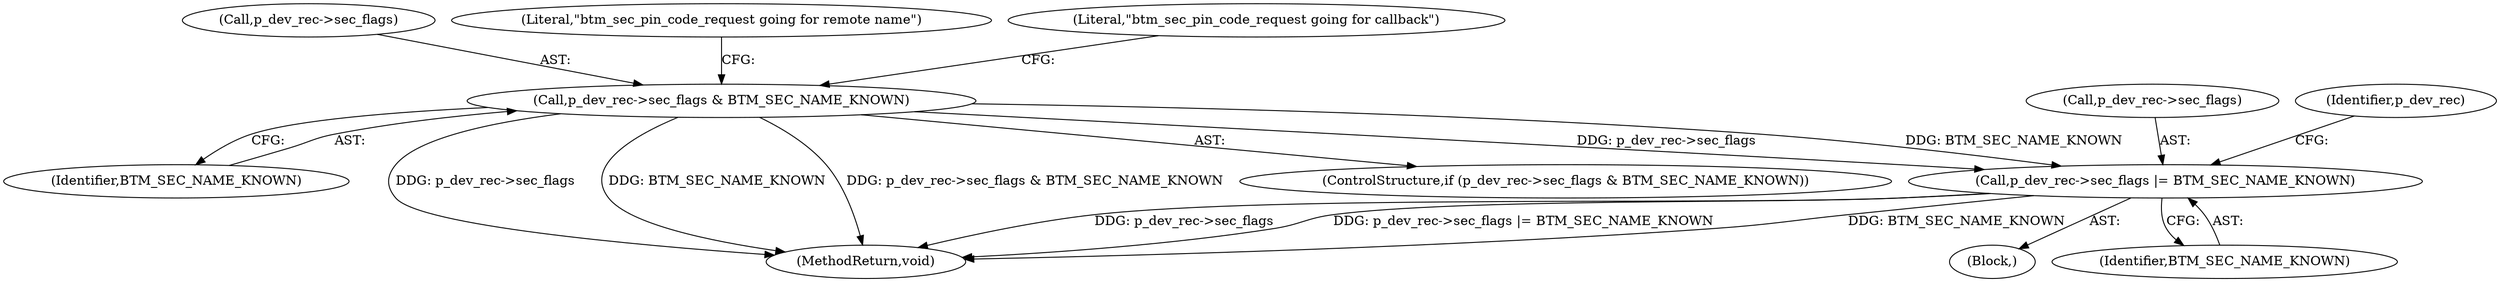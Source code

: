 digraph "0_Android_c677ee92595335233eb0e7b59809a1a94e7a678a_0@pointer" {
"1000449" [label="(Call,p_dev_rec->sec_flags |= BTM_SEC_NAME_KNOWN)"];
"1000408" [label="(Call,p_dev_rec->sec_flags & BTM_SEC_NAME_KNOWN)"];
"1000409" [label="(Call,p_dev_rec->sec_flags)"];
"1000448" [label="(Block,)"];
"1000450" [label="(Call,p_dev_rec->sec_flags)"];
"1000438" [label="(Literal,\"btm_sec_pin_code_request going for remote name\")"];
"1000408" [label="(Call,p_dev_rec->sec_flags & BTM_SEC_NAME_KNOWN)"];
"1000412" [label="(Identifier,BTM_SEC_NAME_KNOWN)"];
"1000453" [label="(Identifier,BTM_SEC_NAME_KNOWN)"];
"1000490" [label="(MethodReturn,void)"];
"1000415" [label="(Literal,\"btm_sec_pin_code_request going for callback\")"];
"1000457" [label="(Identifier,p_dev_rec)"];
"1000449" [label="(Call,p_dev_rec->sec_flags |= BTM_SEC_NAME_KNOWN)"];
"1000407" [label="(ControlStructure,if (p_dev_rec->sec_flags & BTM_SEC_NAME_KNOWN))"];
"1000449" -> "1000448"  [label="AST: "];
"1000449" -> "1000453"  [label="CFG: "];
"1000450" -> "1000449"  [label="AST: "];
"1000453" -> "1000449"  [label="AST: "];
"1000457" -> "1000449"  [label="CFG: "];
"1000449" -> "1000490"  [label="DDG: p_dev_rec->sec_flags"];
"1000449" -> "1000490"  [label="DDG: p_dev_rec->sec_flags |= BTM_SEC_NAME_KNOWN"];
"1000449" -> "1000490"  [label="DDG: BTM_SEC_NAME_KNOWN"];
"1000408" -> "1000449"  [label="DDG: p_dev_rec->sec_flags"];
"1000408" -> "1000449"  [label="DDG: BTM_SEC_NAME_KNOWN"];
"1000408" -> "1000407"  [label="AST: "];
"1000408" -> "1000412"  [label="CFG: "];
"1000409" -> "1000408"  [label="AST: "];
"1000412" -> "1000408"  [label="AST: "];
"1000415" -> "1000408"  [label="CFG: "];
"1000438" -> "1000408"  [label="CFG: "];
"1000408" -> "1000490"  [label="DDG: p_dev_rec->sec_flags"];
"1000408" -> "1000490"  [label="DDG: BTM_SEC_NAME_KNOWN"];
"1000408" -> "1000490"  [label="DDG: p_dev_rec->sec_flags & BTM_SEC_NAME_KNOWN"];
}

